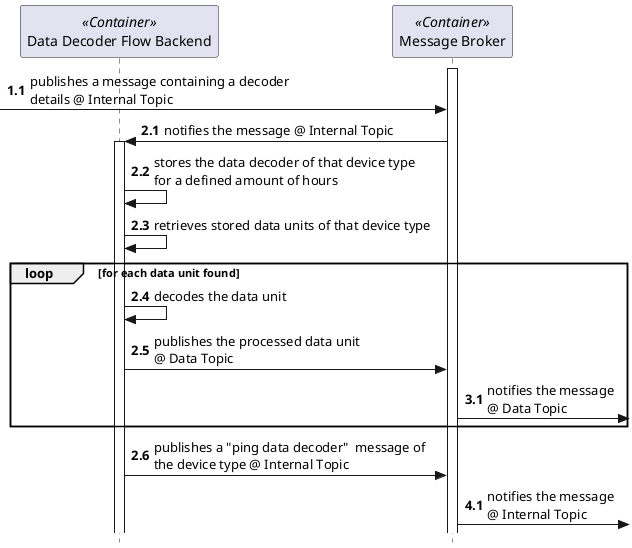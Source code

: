 @startuml data-decoder-flow-2

autonumber 1.1

skinparam maxMessageSize 280

skinparam style strictuml

participant "Data Decoder Flow Backend" as DECODER_FLOW <<Container>>
participant "Message Broker" as MB <<Container>>

activate MB

-> MB : publishes a message containing a decoder details @ Internal Topic

autonumber inc A
MB -> DECODER_FLOW : notifies the message @ Internal Topic
activate DECODER_FLOW
DECODER_FLOW -> DECODER_FLOW : stores the data decoder of that device type for a defined amount of hours
DECODER_FLOW -> DECODER_FLOW : retrieves stored data units of that device type

loop for each data unit found
    DECODER_FLOW -> DECODER_FLOW : decodes the data unit
    DECODER_FLOW -> MB : publishes the processed data unit\n@ Data Topic

    autonumber inc A
    MB ->? :  notifies the message\n@ Data Topic

end
autonumber 2.6
DECODER_FLOW -> MB : publishes a "ping data decoder"  message of the device type @ Internal Topic

autonumber inc A
autonumber inc A
MB ->? : notifies the message\n@ Internal Topic

@enduml
